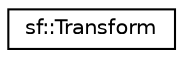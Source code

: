 digraph "Graphical Class Hierarchy"
{
  edge [fontname="Helvetica",fontsize="10",labelfontname="Helvetica",labelfontsize="10"];
  node [fontname="Helvetica",fontsize="10",shape=record];
  rankdir="LR";
  Node0 [label="sf::Transform",height=0.2,width=0.4,color="black", fillcolor="white", style="filled",URL="$classsf_1_1_transform.html",tooltip="Define a 3x3 transform matrix. "];
}
